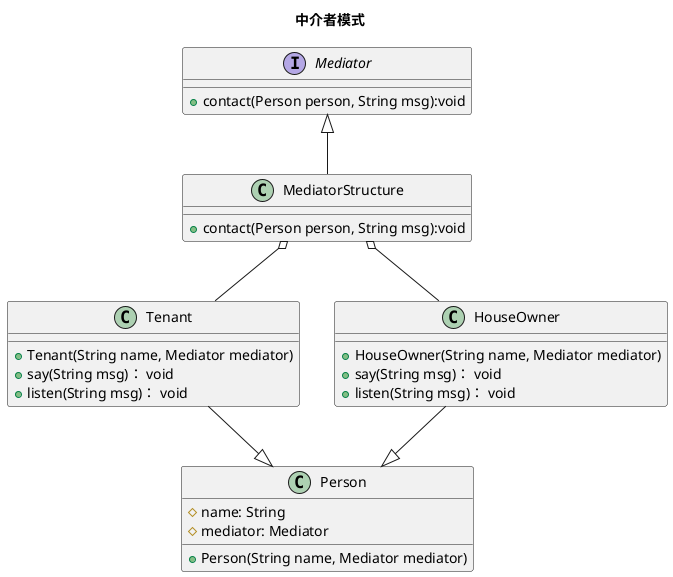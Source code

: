 @startuml
title 中介者模式

interface Mediator {
   + contact(Person person, String msg):void
}


class Person {
    # name: String
    # mediator: Mediator
    + Person(String name, Mediator mediator)
}

class Tenant {
    + Tenant(String name, Mediator mediator)
    + say(String msg)： void
    + listen(String msg)： void
}

class HouseOwner {
    + HouseOwner(String name, Mediator mediator)
    + say(String msg)： void
    + listen(String msg)： void
}

Tenant --|> Person
HouseOwner --|> Person

class MediatorStructure extends Mediator {
    + contact(Person person, String msg):void
}

MediatorStructure o-- Tenant
MediatorStructure o-- HouseOwner

@enduml